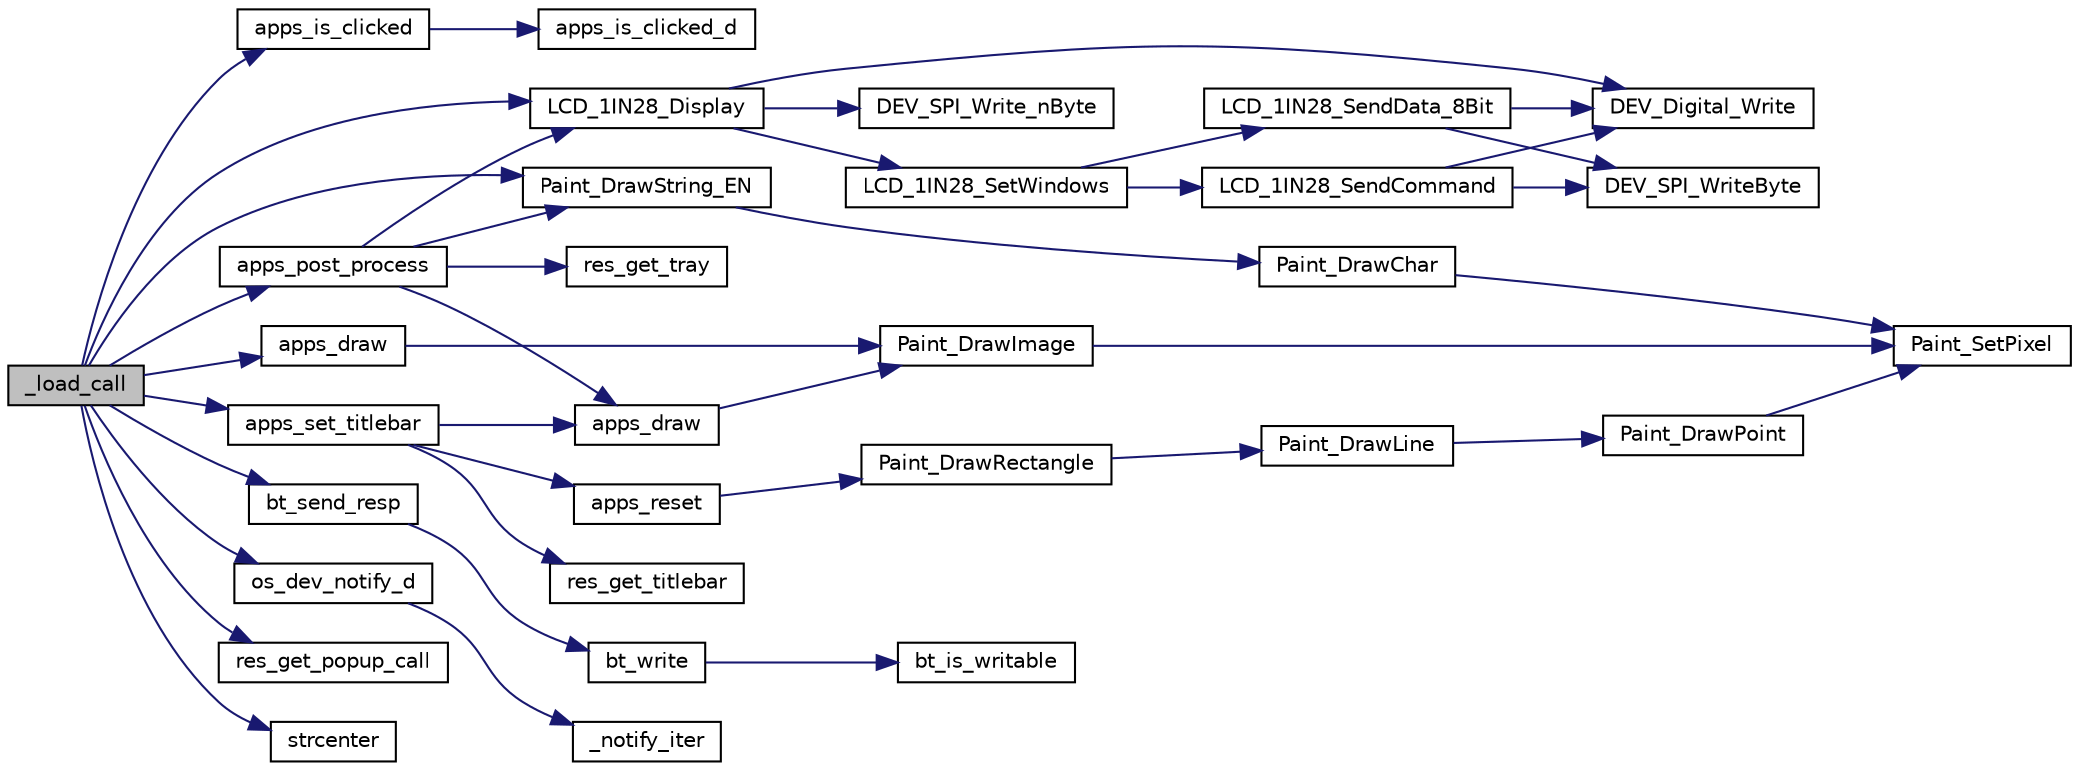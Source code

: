 digraph "_load_call"
{
 // LATEX_PDF_SIZE
  bgcolor="transparent";
  edge [fontname="Helvetica",fontsize="10",labelfontname="Helvetica",labelfontsize="10"];
  node [fontname="Helvetica",fontsize="10",shape=record];
  rankdir="LR";
  Node1 [label="_load_call",height=0.2,width=0.4,color="black", fillcolor="grey75", style="filled", fontcolor="black",tooltip=" "];
  Node1 -> Node2 [color="midnightblue",fontsize="10",style="solid",fontname="Helvetica"];
  Node2 [label="apps_draw",height=0.2,width=0.4,color="black",URL="$apps_8h.html#a7a95cc0c9891f8f50a4ce8ff57820f0a",tooltip=" "];
  Node2 -> Node3 [color="midnightblue",fontsize="10",style="solid",fontname="Helvetica"];
  Node3 [label="Paint_DrawImage",height=0.2,width=0.4,color="black",URL="$GUI__Paint_8c.html#ad0d9aff01666febe9f9436036f5e0c0c",tooltip=" "];
  Node3 -> Node4 [color="midnightblue",fontsize="10",style="solid",fontname="Helvetica"];
  Node4 [label="Paint_SetPixel",height=0.2,width=0.4,color="black",URL="$GUI__Paint_8c.html#a48f4f5f8b9b528f98d3ddb1c2e2e108f",tooltip="function: Draw Pixels parameter: Xpoint : At point X Ypoint : At point Y Color : Painted colors"];
  Node1 -> Node5 [color="midnightblue",fontsize="10",style="solid",fontname="Helvetica"];
  Node5 [label="apps_is_clicked",height=0.2,width=0.4,color="black",URL="$apps_8h.html#a1abcbacc22cadcf3a2b3440c226db607",tooltip="Returns whether the selected area has been clicked @x_start - starting position x @y_start - starting..."];
  Node5 -> Node6 [color="midnightblue",fontsize="10",style="solid",fontname="Helvetica"];
  Node6 [label="apps_is_clicked_d",height=0.2,width=0.4,color="black",URL="$wp__apps_2src_2util_8c.html#a56bdcaf09de9faec22e4f26dd6fa6bb9",tooltip="apps_is_clicked with extra options @x - X position of the cursor @y - Y position of the cursor @x_sta..."];
  Node1 -> Node7 [color="midnightblue",fontsize="10",style="solid",fontname="Helvetica"];
  Node7 [label="apps_post_process",height=0.2,width=0.4,color="black",URL="$apps_8h.html#a329ee8032f9cc7781b49495819051695",tooltip="Retrieves the status from various sources and draws to the buffer @is_cb - Whether this function is c..."];
  Node7 -> Node8 [color="midnightblue",fontsize="10",style="solid",fontname="Helvetica"];
  Node8 [label="apps_draw",height=0.2,width=0.4,color="black",URL="$wp__apps_2src_2util_8c.html#a7a95cc0c9891f8f50a4ce8ff57820f0a",tooltip=" "];
  Node8 -> Node3 [color="midnightblue",fontsize="10",style="solid",fontname="Helvetica"];
  Node7 -> Node9 [color="midnightblue",fontsize="10",style="solid",fontname="Helvetica"];
  Node9 [label="LCD_1IN28_Display",height=0.2,width=0.4,color="black",URL="$LCD__1in28_8c.html#a620a570daf64d54494b768ac4707392c",tooltip="function : Sends the image buffer in RAM to displays parameter:"];
  Node9 -> Node10 [color="midnightblue",fontsize="10",style="solid",fontname="Helvetica"];
  Node10 [label="DEV_Digital_Write",height=0.2,width=0.4,color="black",URL="$DEV__Config_8c.html#a115bf3186fb590c5a9fa1bbfc2f38352",tooltip="GPIO read and write."];
  Node9 -> Node11 [color="midnightblue",fontsize="10",style="solid",fontname="Helvetica"];
  Node11 [label="DEV_SPI_Write_nByte",height=0.2,width=0.4,color="black",URL="$DEV__Config_8c.html#a92c541993a71ed8ecef5826ef58d13b9",tooltip=" "];
  Node9 -> Node12 [color="midnightblue",fontsize="10",style="solid",fontname="Helvetica"];
  Node12 [label="LCD_1IN28_SetWindows",height=0.2,width=0.4,color="black",URL="$LCD__1in28_8c.html#acd05edcea026ac08a178c1b0653e223d",tooltip="function: Sets the start position and size of the display area parameter: Xstart : X direction Start ..."];
  Node12 -> Node13 [color="midnightblue",fontsize="10",style="solid",fontname="Helvetica"];
  Node13 [label="LCD_1IN28_SendCommand",height=0.2,width=0.4,color="black",URL="$LCD__1in28_8c.html#a2d4544449c2fbb5d7d30d007c4175d0e",tooltip="function : send command parameter: Reg : Command register"];
  Node13 -> Node10 [color="midnightblue",fontsize="10",style="solid",fontname="Helvetica"];
  Node13 -> Node14 [color="midnightblue",fontsize="10",style="solid",fontname="Helvetica"];
  Node14 [label="DEV_SPI_WriteByte",height=0.2,width=0.4,color="black",URL="$DEV__Config_8c.html#a81090f78e7cb924d294d518b16ce3cc3",tooltip="SPI."];
  Node12 -> Node15 [color="midnightblue",fontsize="10",style="solid",fontname="Helvetica"];
  Node15 [label="LCD_1IN28_SendData_8Bit",height=0.2,width=0.4,color="black",URL="$LCD__1in28_8c.html#a269938e6774f0acd809bb33c7d7ddc73",tooltip="function : send data parameter: Data : Write data"];
  Node15 -> Node10 [color="midnightblue",fontsize="10",style="solid",fontname="Helvetica"];
  Node15 -> Node14 [color="midnightblue",fontsize="10",style="solid",fontname="Helvetica"];
  Node7 -> Node16 [color="midnightblue",fontsize="10",style="solid",fontname="Helvetica"];
  Node16 [label="Paint_DrawString_EN",height=0.2,width=0.4,color="black",URL="$GUI__Paint_8c.html#aa9154b1fb7a40d79798eccbc51761925",tooltip="function: Display the string parameter: Xstart ：X coordinate Ystart ：Y coordinate pString ：The first ..."];
  Node16 -> Node17 [color="midnightblue",fontsize="10",style="solid",fontname="Helvetica"];
  Node17 [label="Paint_DrawChar",height=0.2,width=0.4,color="black",URL="$GUI__Paint_8c.html#a445504f3acd814f2c2dab209e8b7e26e",tooltip="function: Show English characters parameter: Xpoint ：X coordinate Ypoint ：Y coordinate Acsii_Char ：To..."];
  Node17 -> Node4 [color="midnightblue",fontsize="10",style="solid",fontname="Helvetica"];
  Node7 -> Node18 [color="midnightblue",fontsize="10",style="solid",fontname="Helvetica"];
  Node18 [label="res_get_tray",height=0.2,width=0.4,color="black",URL="$resources_8h.html#a96f0bcacffc0881a1a7bd6666fa7d60f",tooltip=" "];
  Node1 -> Node19 [color="midnightblue",fontsize="10",style="solid",fontname="Helvetica"];
  Node19 [label="apps_set_titlebar",height=0.2,width=0.4,color="black",URL="$apps_8h.html#ae0e0b39421fea8ca700d22ca1a2a3eeb",tooltip=" "];
  Node19 -> Node8 [color="midnightblue",fontsize="10",style="solid",fontname="Helvetica"];
  Node19 -> Node20 [color="midnightblue",fontsize="10",style="solid",fontname="Helvetica"];
  Node20 [label="apps_reset",height=0.2,width=0.4,color="black",URL="$wp__apps_2src_2util_8c.html#a943f1471b13bd65becbf3af2c02c4a82",tooltip=" "];
  Node20 -> Node21 [color="midnightblue",fontsize="10",style="solid",fontname="Helvetica"];
  Node21 [label="Paint_DrawRectangle",height=0.2,width=0.4,color="black",URL="$GUI__Paint_8c.html#a2c2ad0a6d3dccaeeed60fd3ef44c644c",tooltip="function: Draw a rectangle parameter: Xstart ：Rectangular Starting Xpoint point coordinates Ystart ：R..."];
  Node21 -> Node22 [color="midnightblue",fontsize="10",style="solid",fontname="Helvetica"];
  Node22 [label="Paint_DrawLine",height=0.2,width=0.4,color="black",URL="$GUI__Paint_8c.html#a3f3fab298d3efaa84f39253946ce1901",tooltip="function: Draw a line of arbitrary slope parameter: Xstart ：Starting Xpoint point coordinates Ystart ..."];
  Node22 -> Node23 [color="midnightblue",fontsize="10",style="solid",fontname="Helvetica"];
  Node23 [label="Paint_DrawPoint",height=0.2,width=0.4,color="black",URL="$GUI__Paint_8c.html#a3df6d1b5839fa7b4febef83eff837036",tooltip="function: Draw Point(Xpoint, Ypoint) Fill the color parameter: Xpoint : The Xpoint coordinate of the ..."];
  Node23 -> Node4 [color="midnightblue",fontsize="10",style="solid",fontname="Helvetica"];
  Node19 -> Node24 [color="midnightblue",fontsize="10",style="solid",fontname="Helvetica"];
  Node24 [label="res_get_titlebar",height=0.2,width=0.4,color="black",URL="$resources_8h.html#af520fc94bba7de9ec8e5b73e15039106",tooltip=" "];
  Node1 -> Node25 [color="midnightblue",fontsize="10",style="solid",fontname="Helvetica"];
  Node25 [label="bt_send_resp",height=0.2,width=0.4,color="black",URL="$bt_8h.html#a872c9f0d31efbb5f055d9fdc02bc3979",tooltip=" "];
  Node25 -> Node26 [color="midnightblue",fontsize="10",style="solid",fontname="Helvetica"];
  Node26 [label="bt_write",height=0.2,width=0.4,color="black",URL="$bt_8c.html#a15f1c8a00e4516cd0e35726396cfc4f6",tooltip=" "];
  Node26 -> Node27 [color="midnightblue",fontsize="10",style="solid",fontname="Helvetica"];
  Node27 [label="bt_is_writable",height=0.2,width=0.4,color="black",URL="$bt_8c.html#ae067c5bc3d459d0bd4d0e6561f67f462",tooltip=" "];
  Node1 -> Node9 [color="midnightblue",fontsize="10",style="solid",fontname="Helvetica"];
  Node1 -> Node28 [color="midnightblue",fontsize="10",style="solid",fontname="Helvetica"];
  Node28 [label="os_dev_notify_d",height=0.2,width=0.4,color="black",URL="$dev_8h.html#a90b537677333beca80545c0282e1e370",tooltip="os_dev_notify with custom notification durations."];
  Node28 -> Node29 [color="midnightblue",fontsize="10",style="solid",fontname="Helvetica"];
  Node29 [label="_notify_iter",height=0.2,width=0.4,color="black",URL="$dev_8c.html#afc0885a283c49cd1c0fc66e7c0ba82d5",tooltip=" "];
  Node1 -> Node16 [color="midnightblue",fontsize="10",style="solid",fontname="Helvetica"];
  Node1 -> Node30 [color="midnightblue",fontsize="10",style="solid",fontname="Helvetica"];
  Node30 [label="res_get_popup_call",height=0.2,width=0.4,color="black",URL="$resources_8h.html#ab75724d6569c8e937160b6825f7534b3",tooltip=" "];
  Node1 -> Node31 [color="midnightblue",fontsize="10",style="solid",fontname="Helvetica"];
  Node31 [label="strcenter",height=0.2,width=0.4,color="black",URL="$wp__common_2src_2util_8c.html#ab632a84026ec8724e293cd18c9500b5f",tooltip="Centers the given string in-place and returns it @str - string to center @str_s - length of the strin..."];
}

